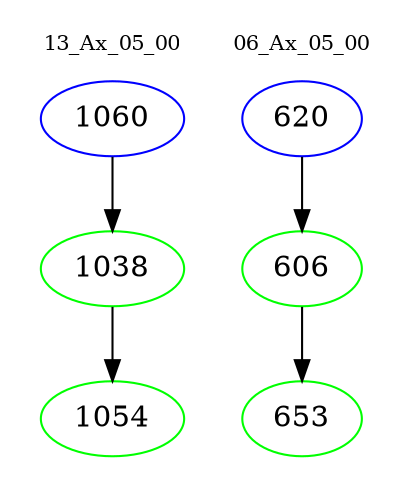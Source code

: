 digraph{
subgraph cluster_0 {
color = white
label = "13_Ax_05_00";
fontsize=10;
T0_1060 [label="1060", color="blue"]
T0_1060 -> T0_1038 [color="black"]
T0_1038 [label="1038", color="green"]
T0_1038 -> T0_1054 [color="black"]
T0_1054 [label="1054", color="green"]
}
subgraph cluster_1 {
color = white
label = "06_Ax_05_00";
fontsize=10;
T1_620 [label="620", color="blue"]
T1_620 -> T1_606 [color="black"]
T1_606 [label="606", color="green"]
T1_606 -> T1_653 [color="black"]
T1_653 [label="653", color="green"]
}
}
